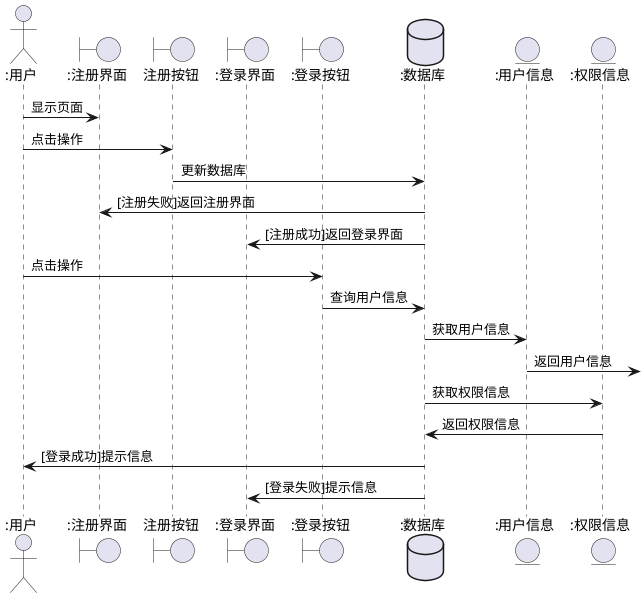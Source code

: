 @startuml
actor ":用户" as user
boundary ":注册界面" as p1
boundary "注册按钮" as bt1
boundary ":登录界面" as p2
boundary ":登录按钮" as bt2
database ":数据库" as db
entity ":用户信息" as u1
entity ":权限信息" as it
user -> p1:显示页面
user -> bt1:点击操作
bt1 -> db:更新数据库
db -> p1:[注册失败]返回注册界面
db -> p2:[注册成功]返回登录界面
user -> bt2:点击操作
bt2 -> db:查询用户信息
db -> u1:获取用户信息
u1 ->:返回用户信息
db -> it:获取权限信息
it->db:返回权限信息
db->user:[登录成功]提示信息
db->p2:[登录失败]提示信息


@enduml